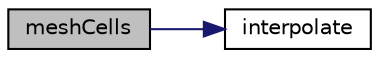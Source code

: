 digraph "meshCells"
{
  bgcolor="transparent";
  edge [fontname="Helvetica",fontsize="10",labelfontname="Helvetica",labelfontsize="10"];
  node [fontname="Helvetica",fontsize="10",shape=record];
  rankdir="LR";
  Node389 [label="meshCells",height=0.2,width=0.4,color="black", fillcolor="grey75", style="filled", fontcolor="black"];
  Node389 -> Node390 [color="midnightblue",fontsize="10",style="solid",fontname="Helvetica"];
  Node390 [label="interpolate",height=0.2,width=0.4,color="black",URL="$a30625.html#ab3a6c33717d91b76dcaa8fadd928d06b",tooltip="Interpolates cCoords,pCoords. "];
}
